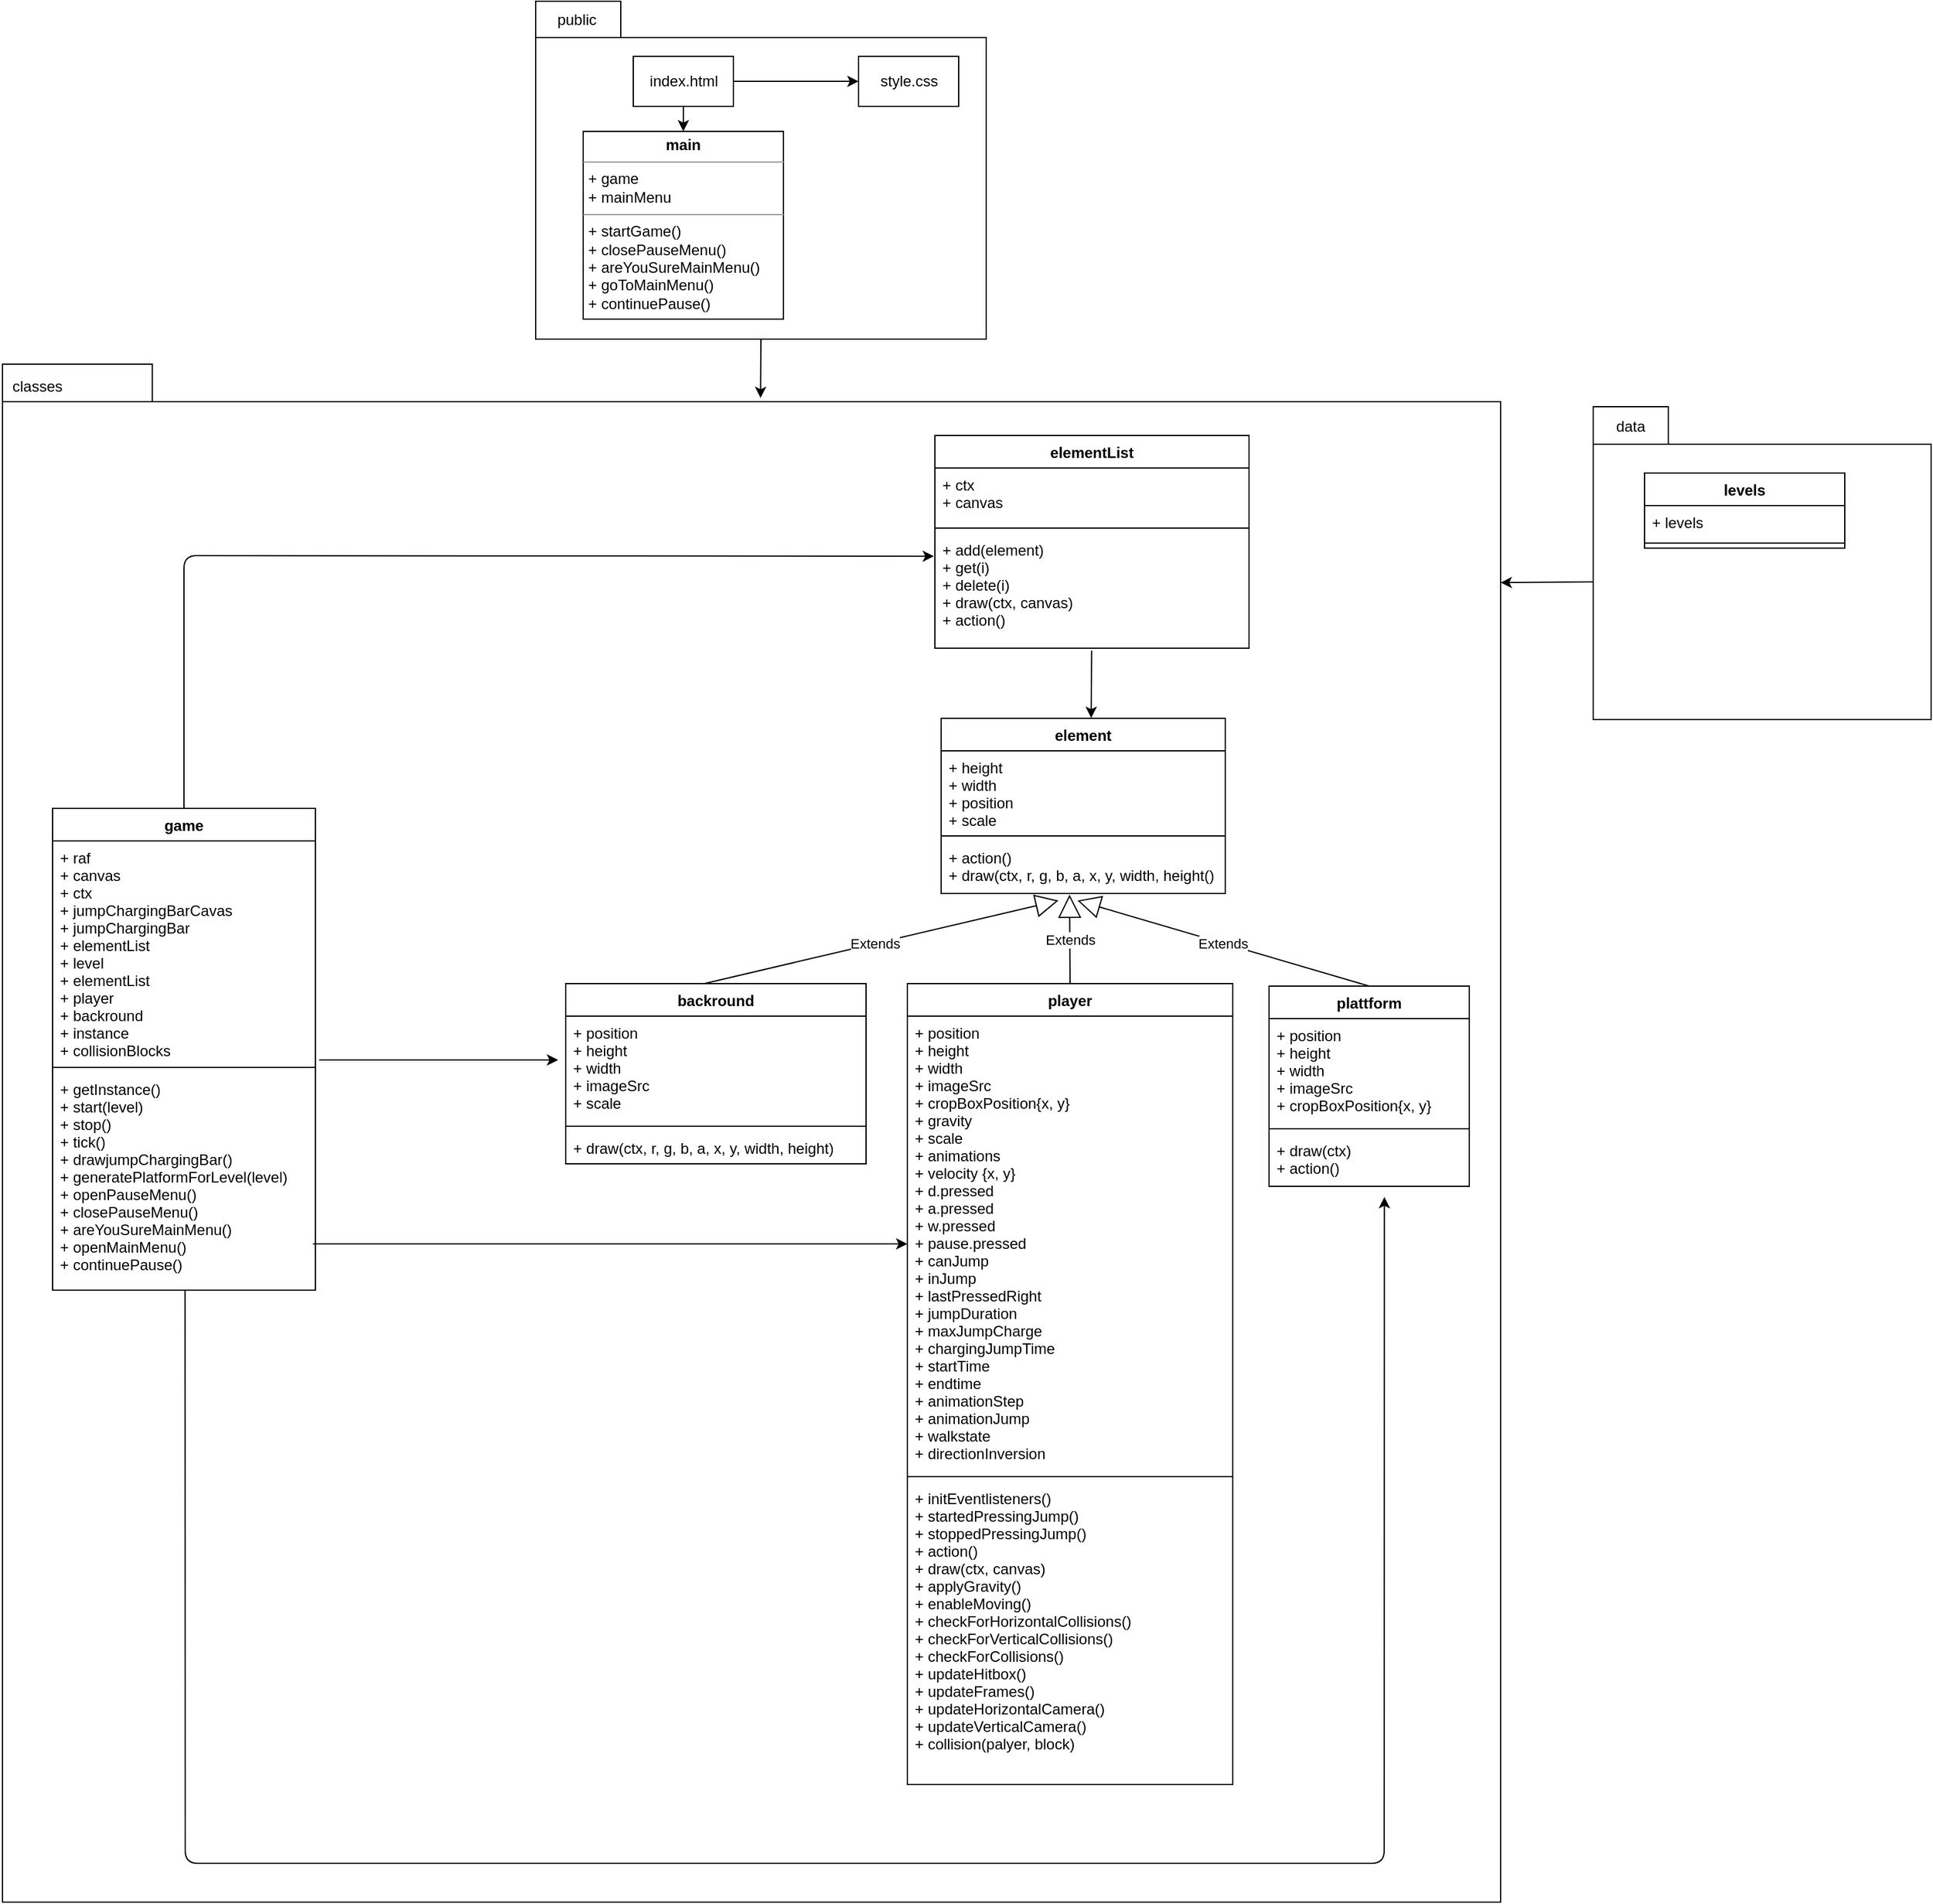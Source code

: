 <mxfile version="22.1.22" type="embed">
  <diagram id="IvDkrWEhoe80Hysmz0K1" name="Page-1">
    <mxGraphModel dx="1702" dy="1482" grid="0" gridSize="10" guides="0" tooltips="1" connect="1" arrows="1" fold="1" page="0" pageScale="1" pageWidth="850" pageHeight="1100" math="0" shadow="0">
      <root>
        <mxCell id="0" />
        <mxCell id="1" parent="0" />
        <mxCell id="2" value="&lt;span style=&quot;color: rgba(0, 0, 0, 0); font-family: monospace; font-size: 0px; font-weight: 400; text-align: start;&quot;&gt;%3CmxGraphModel%3E%3Croot%3E%3CmxCell%20id%3D%220%22%2F%3E%3CmxCell%20id%3D%221%22%20parent%3D%220%22%2F%3E%3CmxCell%20id%3D%222%22%20value%3D%22backround%26%2310%3B%22%20style%3D%22swimlane%3BfontStyle%3D1%3Balign%3Dcenter%3BverticalAlign%3Dtop%3BchildLayout%3DstackLayout%3Bhorizontal%3D1%3BstartSize%3D26%3BhorizontalStack%3D0%3BresizeParent%3D1%3BresizeParentMax%3D0%3BresizeLast%3D0%3Bcollapsible%3D1%3BmarginBottom%3D0%3B%22%20vertex%3D%221%22%20parent%3D%221%22%3E%3CmxGeometry%20x%3D%22-80%22%20y%3D%22950%22%20width%3D%22160%22%20height%3D%2286%22%20as%3D%22geometry%22%2F%3E%3C%2FmxCell%3E%3CmxCell%20id%3D%223%22%20value%3D%22%2B%20field%3A%20type%22%20style%3D%22text%3BstrokeColor%3Dnone%3BfillColor%3Dnone%3Balign%3Dleft%3BverticalAlign%3Dtop%3BspacingLeft%3D4%3BspacingRight%3D4%3Boverflow%3Dhidden%3Brotatable%3D0%3Bpoints%3D%5B%5B0%2C0.5%5D%2C%5B1%2C0.5%5D%5D%3BportConstraint%3Deastwest%3B%22%20vertex%3D%221%22%20parent%3D%222%22%3E%3CmxGeometry%20y%3D%2226%22%20width%3D%22160%22%20height%3D%2226%22%20as%3D%22geometry%22%2F%3E%3C%2FmxCell%3E%3CmxCell%20id%3D%224%22%20value%3D%22%22%20style%3D%22line%3BstrokeWidth%3D1%3BfillColor%3Dnone%3Balign%3Dleft%3BverticalAlign%3Dmiddle%3BspacingTop%3D-1%3BspacingLeft%3D3%3BspacingRight%3D3%3Brotatable%3D0%3BlabelPosition%3Dright%3Bpoints%3D%5B%5D%3BportConstraint%3Deastwest%3BstrokeColor%3Dinherit%3B%22%20vertex%3D%221%22%20parent%3D%222%22%3E%3CmxGeometry%20y%3D%2252%22%20width%3D%22160%22%20height%3D%228%22%20as%3D%22geometry%22%2F%3E%3C%2FmxCell%3E%3CmxCell%20id%3D%225%22%20value%3D%22%2B%20method(type)%3A%20type%22%20style%3D%22text%3BstrokeColor%3Dnone%3BfillColor%3Dnone%3Balign%3Dleft%3BverticalAlign%3Dtop%3BspacingLeft%3D4%3BspacingRight%3D4%3Boverflow%3Dhidden%3Brotatable%3D0%3Bpoints%3D%5B%5B0%2C0.5%5D%2C%5B1%2C0.5%5D%5D%3BportConstraint%3Deastwest%3B%22%20vertex%3D%221%22%20parent%3D%222%22%3E%3CmxGeometry%20y%3D%2260%22%20width%3D%22160%22%20height%3D%2226%22%20as%3D%22geometry%22%2F%3E%3C%2FmxCell%3E%3C%2Froot%3E%3C%2FmxGraphModel%3E&lt;/span&gt;" style="shape=folder;fontStyle=1;spacingTop=10;tabWidth=50;tabHeight=30;tabPosition=left;html=1;" parent="1" vertex="1">
          <mxGeometry x="147" y="384" width="1197" height="1229" as="geometry" />
        </mxCell>
        <mxCell id="4" value="" style="shape=folder;fontStyle=1;spacingTop=10;tabWidth=68;tabHeight=29;tabPosition=left;html=1;" parent="1" vertex="1">
          <mxGeometry x="573" y="94" width="360" height="270" as="geometry" />
        </mxCell>
        <mxCell id="10" value="&lt;p style=&quot;margin:0px;margin-top:4px;text-align:center;&quot;&gt;&lt;b&gt;main&lt;/b&gt;&lt;/p&gt;&lt;hr size=&quot;1&quot;&gt;&lt;p style=&quot;margin:0px;margin-left:4px;&quot;&gt;+ game&lt;/p&gt;&lt;p style=&quot;margin:0px;margin-left:4px;&quot;&gt;+ mainMenu&lt;/p&gt;&lt;hr size=&quot;1&quot;&gt;&lt;p style=&quot;margin:0px;margin-left:4px;&quot;&gt;+ startGame()&lt;/p&gt;&lt;p style=&quot;margin:0px;margin-left:4px;&quot;&gt;+ closePauseMenu()&lt;/p&gt;&lt;p style=&quot;margin:0px;margin-left:4px;&quot;&gt;+ areYouSureMainMenu()&lt;/p&gt;&lt;p style=&quot;margin:0px;margin-left:4px;&quot;&gt;+ goToMainMenu()&lt;/p&gt;&lt;p style=&quot;margin:0px;margin-left:4px;&quot;&gt;+ continuePause()&lt;/p&gt;" style="verticalAlign=top;align=left;overflow=fill;fontSize=12;fontFamily=Helvetica;html=1;" parent="1" vertex="1">
          <mxGeometry x="611" y="198" width="160" height="150" as="geometry" />
        </mxCell>
        <mxCell id="13" value="" style="edgeStyle=none;html=1;" parent="1" source="11" target="12" edge="1">
          <mxGeometry relative="1" as="geometry" />
        </mxCell>
        <mxCell id="14" value="" style="edgeStyle=none;html=1;" parent="1" source="11" target="10" edge="1">
          <mxGeometry relative="1" as="geometry" />
        </mxCell>
        <mxCell id="11" value="index.html" style="html=1;" parent="1" vertex="1">
          <mxGeometry x="651" y="138" width="80" height="40" as="geometry" />
        </mxCell>
        <mxCell id="12" value="style.css" style="html=1;" parent="1" vertex="1">
          <mxGeometry x="831" y="138" width="80" height="40" as="geometry" />
        </mxCell>
        <mxCell id="17" value="public" style="text;html=1;strokeColor=none;fillColor=none;align=center;verticalAlign=middle;whiteSpace=wrap;rounded=0;" parent="1" vertex="1">
          <mxGeometry x="576" y="94" width="60" height="30" as="geometry" />
        </mxCell>
        <mxCell id="18" value="classes" style="text;html=1;strokeColor=none;fillColor=none;align=center;verticalAlign=middle;whiteSpace=wrap;rounded=0;" parent="1" vertex="1">
          <mxGeometry x="145" y="387" width="60" height="30" as="geometry" />
        </mxCell>
        <mxCell id="19" value="game&#xa;" style="swimlane;fontStyle=1;align=center;verticalAlign=top;childLayout=stackLayout;horizontal=1;startSize=26;horizontalStack=0;resizeParent=1;resizeParentMax=0;resizeLast=0;collapsible=1;marginBottom=0;" parent="1" vertex="1">
          <mxGeometry x="187" y="739" width="210" height="385" as="geometry" />
        </mxCell>
        <mxCell id="20" value="+ raf&#xa;+ canvas&#xa;+ ctx&#xa;+ jumpChargingBarCavas&#xa;+ jumpChargingBar&#xa;+ elementList&#xa;+ level&#xa;+ elementList&#xa;+ player&#xa;+ backround&#xa;+ instance&#xa;+ collisionBlocks" style="text;strokeColor=none;fillColor=none;align=left;verticalAlign=top;spacingLeft=4;spacingRight=4;overflow=hidden;rotatable=0;points=[[0,0.5],[1,0.5]];portConstraint=eastwest;" parent="19" vertex="1">
          <mxGeometry y="26" width="210" height="177" as="geometry" />
        </mxCell>
        <mxCell id="21" value="" style="line;strokeWidth=1;fillColor=none;align=left;verticalAlign=middle;spacingTop=-1;spacingLeft=3;spacingRight=3;rotatable=0;labelPosition=right;points=[];portConstraint=eastwest;strokeColor=inherit;" parent="19" vertex="1">
          <mxGeometry y="203" width="210" height="8" as="geometry" />
        </mxCell>
        <mxCell id="22" value="+ getInstance()&#xa;+ start(level)&#xa;+ stop()&#xa;+ tick()&#xa;+ drawjumpChargingBar()&#xa;+ generatePlatformForLevel(level)&#xa;+ openPauseMenu()&#xa;+ closePauseMenu()&#xa;+ areYouSureMainMenu()&#xa;+ openMainMenu()&#xa;+ continuePause()&#xa; " style="text;strokeColor=none;fillColor=none;align=left;verticalAlign=top;spacingLeft=4;spacingRight=4;overflow=hidden;rotatable=0;points=[[0,0.5],[1,0.5]];portConstraint=eastwest;" parent="19" vertex="1">
          <mxGeometry y="211" width="210" height="174" as="geometry" />
        </mxCell>
        <mxCell id="23" value="elementList&#xa;" style="swimlane;fontStyle=1;align=center;verticalAlign=top;childLayout=stackLayout;horizontal=1;startSize=26;horizontalStack=0;resizeParent=1;resizeParentMax=0;resizeLast=0;collapsible=1;marginBottom=0;" parent="1" vertex="1">
          <mxGeometry x="892" y="441" width="251" height="170" as="geometry" />
        </mxCell>
        <mxCell id="24" value="+ ctx&#xa;+ canvas&#xa;" style="text;strokeColor=none;fillColor=none;align=left;verticalAlign=top;spacingLeft=4;spacingRight=4;overflow=hidden;rotatable=0;points=[[0,0.5],[1,0.5]];portConstraint=eastwest;" parent="23" vertex="1">
          <mxGeometry y="26" width="251" height="44" as="geometry" />
        </mxCell>
        <mxCell id="25" value="" style="line;strokeWidth=1;fillColor=none;align=left;verticalAlign=middle;spacingTop=-1;spacingLeft=3;spacingRight=3;rotatable=0;labelPosition=right;points=[];portConstraint=eastwest;strokeColor=inherit;" parent="23" vertex="1">
          <mxGeometry y="70" width="251" height="8" as="geometry" />
        </mxCell>
        <mxCell id="26" value="+ add(element)&#xa;+ get(i)&#xa;+ delete(i)&#xa;+ draw(ctx, canvas)&#xa;+ action()" style="text;strokeColor=none;fillColor=none;align=left;verticalAlign=top;spacingLeft=4;spacingRight=4;overflow=hidden;rotatable=0;points=[[0,0.5],[1,0.5]];portConstraint=eastwest;" parent="23" vertex="1">
          <mxGeometry y="78" width="251" height="92" as="geometry" />
        </mxCell>
        <mxCell id="29" style="edgeStyle=none;html=1;exitX=0.5;exitY=0;exitDx=0;exitDy=0;entryX=-0.003;entryY=0.201;entryDx=0;entryDy=0;entryPerimeter=0;" parent="1" source="19" target="26" edge="1">
          <mxGeometry relative="1" as="geometry">
            <Array as="points">
              <mxPoint x="292" y="537" />
            </Array>
          </mxGeometry>
        </mxCell>
        <mxCell id="30" value="element" style="swimlane;fontStyle=1;align=center;verticalAlign=top;childLayout=stackLayout;horizontal=1;startSize=26;horizontalStack=0;resizeParent=1;resizeParentMax=0;resizeLast=0;collapsible=1;marginBottom=0;" parent="1" vertex="1">
          <mxGeometry x="897" y="667" width="227" height="140" as="geometry" />
        </mxCell>
        <mxCell id="31" value="+ height&#xa;+ width&#xa;+ position&#xa;+ scale&#xa;" style="text;strokeColor=none;fillColor=none;align=left;verticalAlign=top;spacingLeft=4;spacingRight=4;overflow=hidden;rotatable=0;points=[[0,0.5],[1,0.5]];portConstraint=eastwest;" parent="30" vertex="1">
          <mxGeometry y="26" width="227" height="64" as="geometry" />
        </mxCell>
        <mxCell id="32" value="" style="line;strokeWidth=1;fillColor=none;align=left;verticalAlign=middle;spacingTop=-1;spacingLeft=3;spacingRight=3;rotatable=0;labelPosition=right;points=[];portConstraint=eastwest;strokeColor=inherit;" parent="30" vertex="1">
          <mxGeometry y="90" width="227" height="8" as="geometry" />
        </mxCell>
        <mxCell id="33" value="+ action()&#xa;+ draw(ctx, r, g, b, a, x, y, width, height()" style="text;strokeColor=none;fillColor=none;align=left;verticalAlign=top;spacingLeft=4;spacingRight=4;overflow=hidden;rotatable=0;points=[[0,0.5],[1,0.5]];portConstraint=eastwest;" parent="30" vertex="1">
          <mxGeometry y="98" width="227" height="42" as="geometry" />
        </mxCell>
        <mxCell id="42" style="edgeStyle=none;html=1;exitX=0.499;exitY=1.021;exitDx=0;exitDy=0;exitPerimeter=0;entryX=0.528;entryY=-0.002;entryDx=0;entryDy=0;entryPerimeter=0;" parent="1" source="26" target="30" edge="1">
          <mxGeometry relative="1" as="geometry">
            <mxPoint x="484" y="617" as="sourcePoint" />
          </mxGeometry>
        </mxCell>
        <mxCell id="47" value="player&#xa;&#xa;" style="swimlane;fontStyle=1;align=center;verticalAlign=top;childLayout=stackLayout;horizontal=1;startSize=26;horizontalStack=0;resizeParent=1;resizeParentMax=0;resizeLast=0;collapsible=1;marginBottom=0;" parent="1" vertex="1">
          <mxGeometry x="870" y="879" width="260" height="640" as="geometry" />
        </mxCell>
        <mxCell id="48" value="+ position&#xa;+ height&#xa;+ width&#xa;+ imageSrc&#xa;+ cropBoxPosition{x, y}&#xa;+ gravity&#xa;+ scale&#xa;+ animations&#xa;+ velocity {x, y}&#xa;+ d.pressed&#xa;+ a.pressed&#xa;+ w.pressed&#xa;+ pause.pressed&#xa;+ canJump&#xa;+ inJump&#xa;+ lastPressedRight&#xa;+ jumpDuration&#xa;+ maxJumpCharge&#xa;+ chargingJumpTime&#xa;+ startTime&#xa;+ endtime&#xa;+ animationStep&#xa;+ animationJump&#xa;+ walkstate&#xa;+ directionInversion" style="text;strokeColor=none;fillColor=none;align=left;verticalAlign=top;spacingLeft=4;spacingRight=4;overflow=hidden;rotatable=0;points=[[0,0.5],[1,0.5]];portConstraint=eastwest;" parent="47" vertex="1">
          <mxGeometry y="26" width="260" height="364" as="geometry" />
        </mxCell>
        <mxCell id="49" value="" style="line;strokeWidth=1;fillColor=none;align=left;verticalAlign=middle;spacingTop=-1;spacingLeft=3;spacingRight=3;rotatable=0;labelPosition=right;points=[];portConstraint=eastwest;strokeColor=inherit;" parent="47" vertex="1">
          <mxGeometry y="390" width="260" height="8" as="geometry" />
        </mxCell>
        <mxCell id="50" value="+ initEventlisteners()&#xa;+ startedPressingJump()&#xa;+ stoppedPressingJump()&#xa;+ action()&#xa;+ draw(ctx, canvas)&#xa;+ applyGravity()&#xa;+ enableMoving()&#xa;+ checkForHorizontalCollisions()&#xa;+ checkForVerticalCollisions()&#xa;+ checkForCollisions()&#xa;+ updateHitbox()&#xa;+ updateFrames()&#xa;+ updateHorizontalCamera()&#xa;+ updateVerticalCamera()&#xa;+ collision(palyer, block)" style="text;strokeColor=none;fillColor=none;align=left;verticalAlign=top;spacingLeft=4;spacingRight=4;overflow=hidden;rotatable=0;points=[[0,0.5],[1,0.5]];portConstraint=eastwest;" parent="47" vertex="1">
          <mxGeometry y="398" width="260" height="242" as="geometry" />
        </mxCell>
        <mxCell id="51" value="plattform&#xa;" style="swimlane;fontStyle=1;align=center;verticalAlign=top;childLayout=stackLayout;horizontal=1;startSize=26;horizontalStack=0;resizeParent=1;resizeParentMax=0;resizeLast=0;collapsible=1;marginBottom=0;" parent="1" vertex="1">
          <mxGeometry x="1159" y="881" width="160" height="160" as="geometry" />
        </mxCell>
        <mxCell id="52" value="+ position&#xa;+ height&#xa;+ width&#xa;+ imageSrc&#xa;+ cropBoxPosition{x, y}" style="text;strokeColor=none;fillColor=none;align=left;verticalAlign=top;spacingLeft=4;spacingRight=4;overflow=hidden;rotatable=0;points=[[0,0.5],[1,0.5]];portConstraint=eastwest;" parent="51" vertex="1">
          <mxGeometry y="26" width="160" height="84" as="geometry" />
        </mxCell>
        <mxCell id="53" value="" style="line;strokeWidth=1;fillColor=none;align=left;verticalAlign=middle;spacingTop=-1;spacingLeft=3;spacingRight=3;rotatable=0;labelPosition=right;points=[];portConstraint=eastwest;strokeColor=inherit;" parent="51" vertex="1">
          <mxGeometry y="110" width="160" height="8" as="geometry" />
        </mxCell>
        <mxCell id="54" value="+ draw(ctx)&#xa;+ action()" style="text;strokeColor=none;fillColor=none;align=left;verticalAlign=top;spacingLeft=4;spacingRight=4;overflow=hidden;rotatable=0;points=[[0,0.5],[1,0.5]];portConstraint=eastwest;" parent="51" vertex="1">
          <mxGeometry y="118" width="160" height="42" as="geometry" />
        </mxCell>
        <mxCell id="58" value="Extends" style="endArrow=block;endSize=16;endFill=0;html=1;exitX=0.415;exitY=0.018;exitDx=0;exitDy=0;exitPerimeter=0;entryX=0.413;entryY=1.134;entryDx=0;entryDy=0;entryPerimeter=0;" parent="1" source="43" target="33" edge="1">
          <mxGeometry width="160" relative="1" as="geometry">
            <mxPoint x="80" y="870" as="sourcePoint" />
            <mxPoint x="240" y="870" as="targetPoint" />
          </mxGeometry>
        </mxCell>
        <mxCell id="59" value="Extends" style="endArrow=block;endSize=16;endFill=0;html=1;exitX=0.5;exitY=0;exitDx=0;exitDy=0;entryX=0.452;entryY=1.022;entryDx=0;entryDy=0;entryPerimeter=0;" parent="1" source="47" target="33" edge="1">
          <mxGeometry width="160" relative="1" as="geometry">
            <mxPoint x="-3.6" y="961.548" as="sourcePoint" />
            <mxPoint x="476.35" y="835.628" as="targetPoint" />
          </mxGeometry>
        </mxCell>
        <mxCell id="60" value="Extends" style="endArrow=block;endSize=16;endFill=0;html=1;exitX=0.5;exitY=0;exitDx=0;exitDy=0;entryX=0.48;entryY=1.134;entryDx=0;entryDy=0;entryPerimeter=0;" parent="1" source="51" target="33" edge="1">
          <mxGeometry width="160" relative="1" as="geometry">
            <mxPoint x="480" y="960" as="sourcePoint" />
            <mxPoint x="479.92" y="830.924" as="targetPoint" />
          </mxGeometry>
        </mxCell>
        <mxCell id="43" value="backround&#xa;" style="swimlane;fontStyle=1;align=center;verticalAlign=top;childLayout=stackLayout;horizontal=1;startSize=26;horizontalStack=0;resizeParent=1;resizeParentMax=0;resizeLast=0;collapsible=1;marginBottom=0;" parent="1" vertex="1">
          <mxGeometry x="597" y="879" width="240" height="144" as="geometry" />
        </mxCell>
        <mxCell id="44" value="+ position&#xa;+ height&#xa;+ width&#xa;+ imageSrc&#xa;+ scale" style="text;strokeColor=none;fillColor=none;align=left;verticalAlign=top;spacingLeft=4;spacingRight=4;overflow=hidden;rotatable=0;points=[[0,0.5],[1,0.5]];portConstraint=eastwest;" parent="43" vertex="1">
          <mxGeometry y="26" width="240" height="84" as="geometry" />
        </mxCell>
        <mxCell id="45" value="" style="line;strokeWidth=1;fillColor=none;align=left;verticalAlign=middle;spacingTop=-1;spacingLeft=3;spacingRight=3;rotatable=0;labelPosition=right;points=[];portConstraint=eastwest;strokeColor=inherit;" parent="43" vertex="1">
          <mxGeometry y="110" width="240" height="8" as="geometry" />
        </mxCell>
        <mxCell id="46" value="+ draw(ctx, r, g, b, a, x, y, width, height)" style="text;strokeColor=none;fillColor=none;align=left;verticalAlign=top;spacingLeft=4;spacingRight=4;overflow=hidden;rotatable=0;points=[[0,0.5],[1,0.5]];portConstraint=eastwest;" parent="43" vertex="1">
          <mxGeometry y="118" width="240" height="26" as="geometry" />
        </mxCell>
        <mxCell id="67" style="edgeStyle=none;html=1;exitX=0;exitY=0;exitDx=0;exitDy=140;exitPerimeter=0;entryX=1;entryY=0.142;entryDx=0;entryDy=0;entryPerimeter=0;" parent="1" source="61" target="2" edge="1">
          <mxGeometry relative="1" as="geometry" />
        </mxCell>
        <mxCell id="61" value="" style="shape=folder;fontStyle=1;spacingTop=10;tabWidth=60;tabHeight=30;tabPosition=left;html=1;" parent="1" vertex="1">
          <mxGeometry x="1418" y="418" width="270" height="250" as="geometry" />
        </mxCell>
        <mxCell id="62" value="levels&#xa;" style="swimlane;fontStyle=1;align=center;verticalAlign=top;childLayout=stackLayout;horizontal=1;startSize=26;horizontalStack=0;resizeParent=1;resizeParentMax=0;resizeLast=0;collapsible=1;marginBottom=0;" parent="1" vertex="1">
          <mxGeometry x="1459" y="471" width="160" height="60" as="geometry" />
        </mxCell>
        <mxCell id="63" value="+ levels" style="text;strokeColor=none;fillColor=none;align=left;verticalAlign=top;spacingLeft=4;spacingRight=4;overflow=hidden;rotatable=0;points=[[0,0.5],[1,0.5]];portConstraint=eastwest;" parent="62" vertex="1">
          <mxGeometry y="26" width="160" height="26" as="geometry" />
        </mxCell>
        <mxCell id="64" value="" style="line;strokeWidth=1;fillColor=none;align=left;verticalAlign=middle;spacingTop=-1;spacingLeft=3;spacingRight=3;rotatable=0;labelPosition=right;points=[];portConstraint=eastwest;strokeColor=inherit;" parent="62" vertex="1">
          <mxGeometry y="52" width="160" height="8" as="geometry" />
        </mxCell>
        <mxCell id="66" value="data" style="text;html=1;strokeColor=none;fillColor=none;align=center;verticalAlign=middle;whiteSpace=wrap;rounded=0;" parent="1" vertex="1">
          <mxGeometry x="1418" y="419" width="60" height="30" as="geometry" />
        </mxCell>
        <mxCell id="68" style="edgeStyle=none;html=1;exitX=0.5;exitY=1;exitDx=0;exitDy=0;exitPerimeter=0;entryX=0.506;entryY=0.022;entryDx=0;entryDy=0;entryPerimeter=0;" parent="1" source="4" target="2" edge="1">
          <mxGeometry relative="1" as="geometry">
            <mxPoint x="580" y="349" as="sourcePoint" />
            <mxPoint x="420" y="349.4" as="targetPoint" />
          </mxGeometry>
        </mxCell>
        <mxCell id="71" style="edgeStyle=none;html=1;exitX=0.504;exitY=1.001;exitDx=0;exitDy=0;entryX=0.576;entryY=1.203;entryDx=0;entryDy=0;entryPerimeter=0;exitPerimeter=0;" parent="1" source="22" target="54" edge="1">
          <mxGeometry relative="1" as="geometry">
            <mxPoint x="175.0" y="1573" as="sourcePoint" />
            <mxPoint x="774.247" y="1371.492" as="targetPoint" />
            <Array as="points">
              <mxPoint x="293" y="1582" />
              <mxPoint x="1251" y="1582" />
            </Array>
          </mxGeometry>
        </mxCell>
        <mxCell id="72" style="edgeStyle=none;html=1;exitX=1.014;exitY=0.989;exitDx=0;exitDy=0;exitPerimeter=0;" parent="1" source="20" edge="1">
          <mxGeometry relative="1" as="geometry">
            <mxPoint x="354.0" y="1403" as="sourcePoint" />
            <mxPoint x="591" y="940" as="targetPoint" />
            <Array as="points" />
          </mxGeometry>
        </mxCell>
        <mxCell id="73" style="edgeStyle=none;html=1;entryX=0;entryY=0.5;entryDx=0;entryDy=0;" parent="1" target="48" edge="1">
          <mxGeometry relative="1" as="geometry">
            <mxPoint x="395" y="1087" as="sourcePoint" />
            <mxPoint x="586.06" y="1081" as="targetPoint" />
            <Array as="points" />
          </mxGeometry>
        </mxCell>
      </root>
    </mxGraphModel>
  </diagram>
</mxfile>
